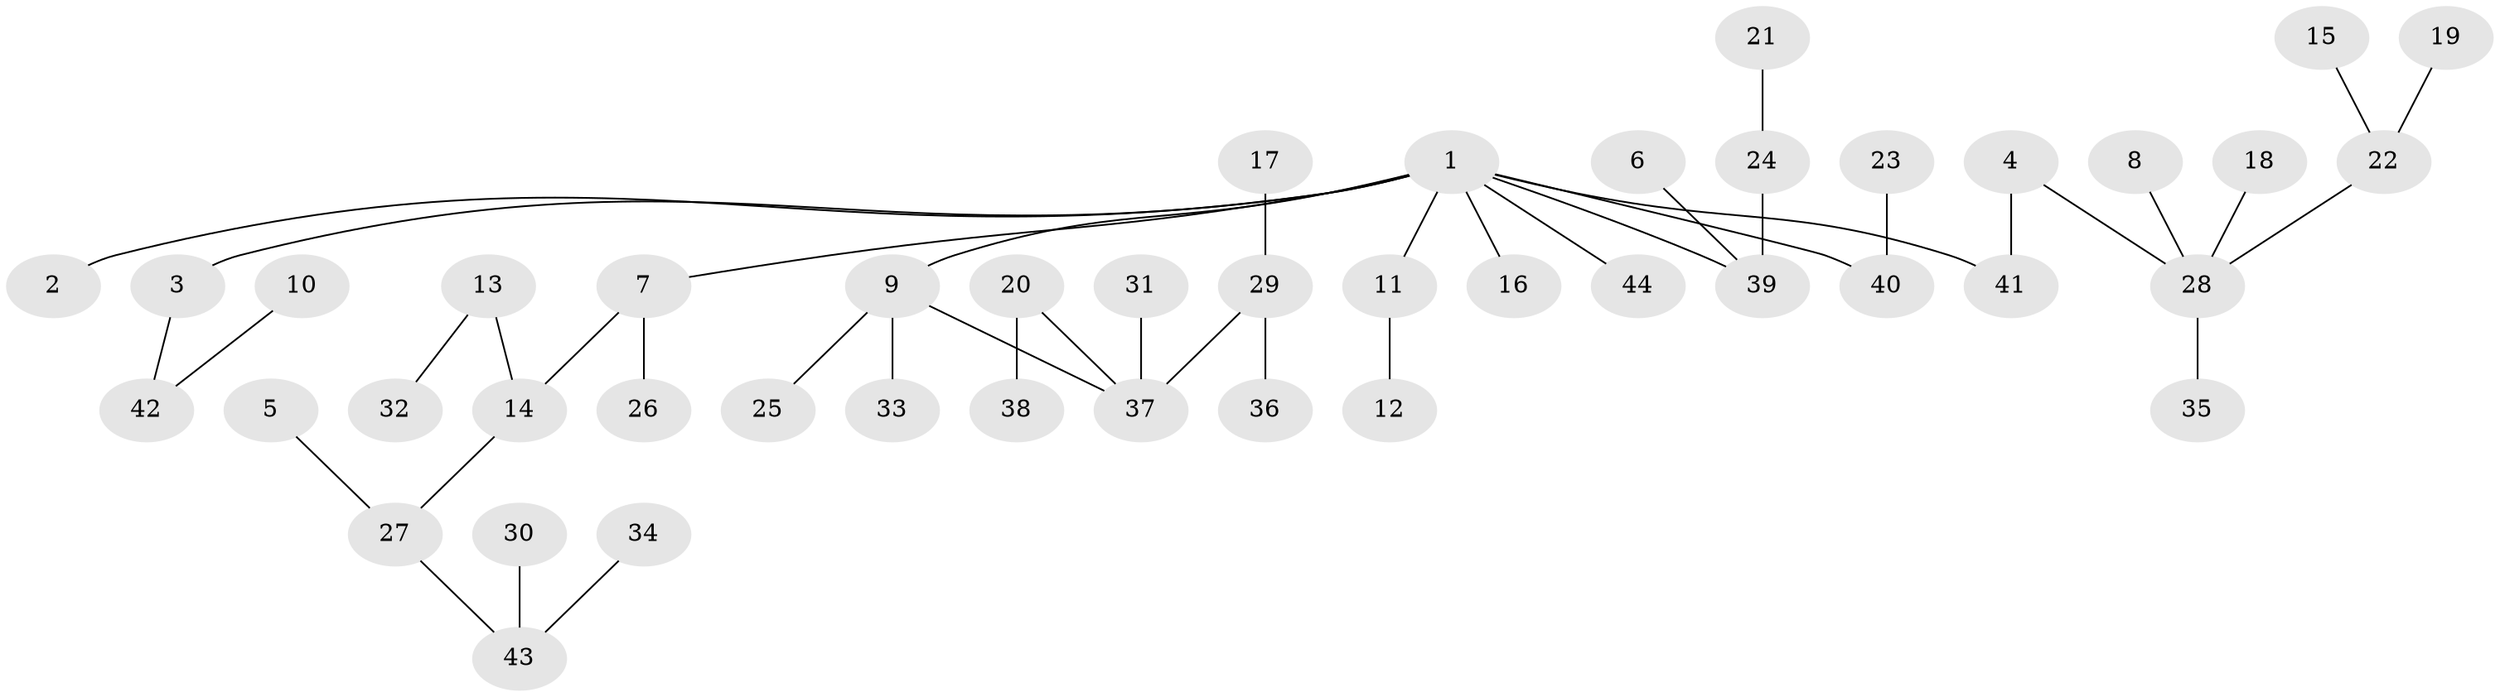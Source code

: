 // original degree distribution, {4: 0.09195402298850575, 8: 0.011494252873563218, 3: 0.1724137931034483, 1: 0.5517241379310345, 2: 0.13793103448275862, 5: 0.034482758620689655}
// Generated by graph-tools (version 1.1) at 2025/50/03/09/25 03:50:17]
// undirected, 44 vertices, 43 edges
graph export_dot {
graph [start="1"]
  node [color=gray90,style=filled];
  1;
  2;
  3;
  4;
  5;
  6;
  7;
  8;
  9;
  10;
  11;
  12;
  13;
  14;
  15;
  16;
  17;
  18;
  19;
  20;
  21;
  22;
  23;
  24;
  25;
  26;
  27;
  28;
  29;
  30;
  31;
  32;
  33;
  34;
  35;
  36;
  37;
  38;
  39;
  40;
  41;
  42;
  43;
  44;
  1 -- 2 [weight=1.0];
  1 -- 3 [weight=1.0];
  1 -- 7 [weight=1.0];
  1 -- 9 [weight=1.0];
  1 -- 11 [weight=1.0];
  1 -- 16 [weight=1.0];
  1 -- 39 [weight=1.0];
  1 -- 40 [weight=1.0];
  1 -- 41 [weight=1.0];
  1 -- 44 [weight=1.0];
  3 -- 42 [weight=1.0];
  4 -- 28 [weight=1.0];
  4 -- 41 [weight=1.0];
  5 -- 27 [weight=1.0];
  6 -- 39 [weight=1.0];
  7 -- 14 [weight=1.0];
  7 -- 26 [weight=1.0];
  8 -- 28 [weight=1.0];
  9 -- 25 [weight=1.0];
  9 -- 33 [weight=1.0];
  9 -- 37 [weight=1.0];
  10 -- 42 [weight=1.0];
  11 -- 12 [weight=1.0];
  13 -- 14 [weight=1.0];
  13 -- 32 [weight=1.0];
  14 -- 27 [weight=1.0];
  15 -- 22 [weight=1.0];
  17 -- 29 [weight=1.0];
  18 -- 28 [weight=1.0];
  19 -- 22 [weight=1.0];
  20 -- 37 [weight=1.0];
  20 -- 38 [weight=1.0];
  21 -- 24 [weight=1.0];
  22 -- 28 [weight=1.0];
  23 -- 40 [weight=1.0];
  24 -- 39 [weight=1.0];
  27 -- 43 [weight=1.0];
  28 -- 35 [weight=1.0];
  29 -- 36 [weight=1.0];
  29 -- 37 [weight=1.0];
  30 -- 43 [weight=1.0];
  31 -- 37 [weight=1.0];
  34 -- 43 [weight=1.0];
}
